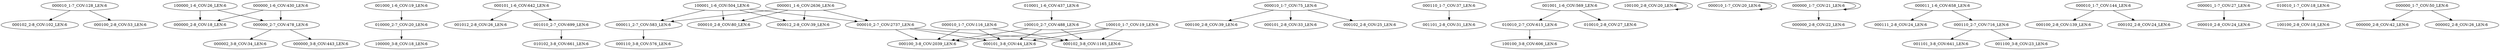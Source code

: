 digraph G {
    "000010_1-7_COV:128_LEN:6" -> "000102_2-8_COV:102_LEN:6";
    "000010_1-7_COV:128_LEN:6" -> "000100_2-8_COV:53_LEN:6";
    "100000_1-6_COV:26_LEN:6" -> "000000_2-8_COV:18_LEN:6";
    "100000_1-6_COV:26_LEN:6" -> "000000_2-7_COV:478_LEN:6";
    "000000_1-6_COV:430_LEN:6" -> "000000_2-8_COV:18_LEN:6";
    "000000_1-6_COV:430_LEN:6" -> "000000_2-7_COV:478_LEN:6";
    "010000_2-7_COV:20_LEN:6" -> "100000_3-8_COV:18_LEN:6";
    "000101_1-6_COV:642_LEN:6" -> "001012_2-8_COV:26_LEN:6";
    "000101_1-6_COV:642_LEN:6" -> "001010_2-7_COV:699_LEN:6";
    "100001_1-6_COV:504_LEN:6" -> "000012_2-8_COV:39_LEN:6";
    "100001_1-6_COV:504_LEN:6" -> "000011_2-7_COV:583_LEN:6";
    "100001_1-6_COV:504_LEN:6" -> "000010_2-7_COV:2737_LEN:6";
    "100001_1-6_COV:504_LEN:6" -> "000010_2-8_COV:80_LEN:6";
    "000010_1-7_COV:75_LEN:6" -> "000100_2-8_COV:39_LEN:6";
    "000010_1-7_COV:75_LEN:6" -> "000101_2-8_COV:33_LEN:6";
    "000010_1-7_COV:75_LEN:6" -> "000102_2-8_COV:25_LEN:6";
    "000001_1-6_COV:2636_LEN:6" -> "000012_2-8_COV:39_LEN:6";
    "000001_1-6_COV:2636_LEN:6" -> "000011_2-7_COV:583_LEN:6";
    "000001_1-6_COV:2636_LEN:6" -> "000010_2-7_COV:2737_LEN:6";
    "000001_1-6_COV:2636_LEN:6" -> "000010_2-8_COV:80_LEN:6";
    "000010_1-7_COV:116_LEN:6" -> "000100_3-8_COV:2039_LEN:6";
    "000010_1-7_COV:116_LEN:6" -> "000101_3-8_COV:44_LEN:6";
    "000010_1-7_COV:116_LEN:6" -> "000102_3-8_COV:1165_LEN:6";
    "010001_1-6_COV:437_LEN:6" -> "100010_2-7_COV:488_LEN:6";
    "000110_1-7_COV:37_LEN:6" -> "001101_2-8_COV:31_LEN:6";
    "001001_1-6_COV:569_LEN:6" -> "010010_2-7_COV:615_LEN:6";
    "001001_1-6_COV:569_LEN:6" -> "010010_2-8_COV:27_LEN:6";
    "100100_2-8_COV:20_LEN:6" -> "100100_2-8_COV:20_LEN:6";
    "000010_1-7_COV:20_LEN:6" -> "000010_1-7_COV:20_LEN:6";
    "000011_2-7_COV:583_LEN:6" -> "000110_3-8_COV:576_LEN:6";
    "000000_1-7_COV:21_LEN:6" -> "000000_1-7_COV:21_LEN:6";
    "000000_1-7_COV:21_LEN:6" -> "000000_2-8_COV:22_LEN:6";
    "000011_1-6_COV:658_LEN:6" -> "000111_2-8_COV:24_LEN:6";
    "000011_1-6_COV:658_LEN:6" -> "000110_2-7_COV:716_LEN:6";
    "001000_1-6_COV:19_LEN:6" -> "010000_2-7_COV:20_LEN:6";
    "010010_2-7_COV:615_LEN:6" -> "100100_3-8_COV:606_LEN:6";
    "000010_2-7_COV:2737_LEN:6" -> "000100_3-8_COV:2039_LEN:6";
    "000010_2-7_COV:2737_LEN:6" -> "000101_3-8_COV:44_LEN:6";
    "000010_2-7_COV:2737_LEN:6" -> "000102_3-8_COV:1165_LEN:6";
    "100010_1-7_COV:19_LEN:6" -> "000100_3-8_COV:2039_LEN:6";
    "100010_1-7_COV:19_LEN:6" -> "000101_3-8_COV:44_LEN:6";
    "100010_1-7_COV:19_LEN:6" -> "000102_3-8_COV:1165_LEN:6";
    "000000_2-7_COV:478_LEN:6" -> "000002_3-8_COV:34_LEN:6";
    "000000_2-7_COV:478_LEN:6" -> "000000_3-8_COV:443_LEN:6";
    "000010_1-7_COV:144_LEN:6" -> "000100_2-8_COV:139_LEN:6";
    "000010_1-7_COV:144_LEN:6" -> "000102_2-8_COV:24_LEN:6";
    "000110_2-7_COV:716_LEN:6" -> "001101_3-8_COV:641_LEN:6";
    "000110_2-7_COV:716_LEN:6" -> "001100_3-8_COV:23_LEN:6";
    "000001_1-7_COV:27_LEN:6" -> "000010_2-8_COV:24_LEN:6";
    "100010_2-7_COV:488_LEN:6" -> "000100_3-8_COV:2039_LEN:6";
    "100010_2-7_COV:488_LEN:6" -> "000101_3-8_COV:44_LEN:6";
    "100010_2-7_COV:488_LEN:6" -> "000102_3-8_COV:1165_LEN:6";
    "010010_1-7_COV:18_LEN:6" -> "100100_2-8_COV:18_LEN:6";
    "001010_2-7_COV:699_LEN:6" -> "010102_3-8_COV:661_LEN:6";
    "000000_1-7_COV:50_LEN:6" -> "000000_2-8_COV:42_LEN:6";
    "000000_1-7_COV:50_LEN:6" -> "000002_2-8_COV:26_LEN:6";
}
